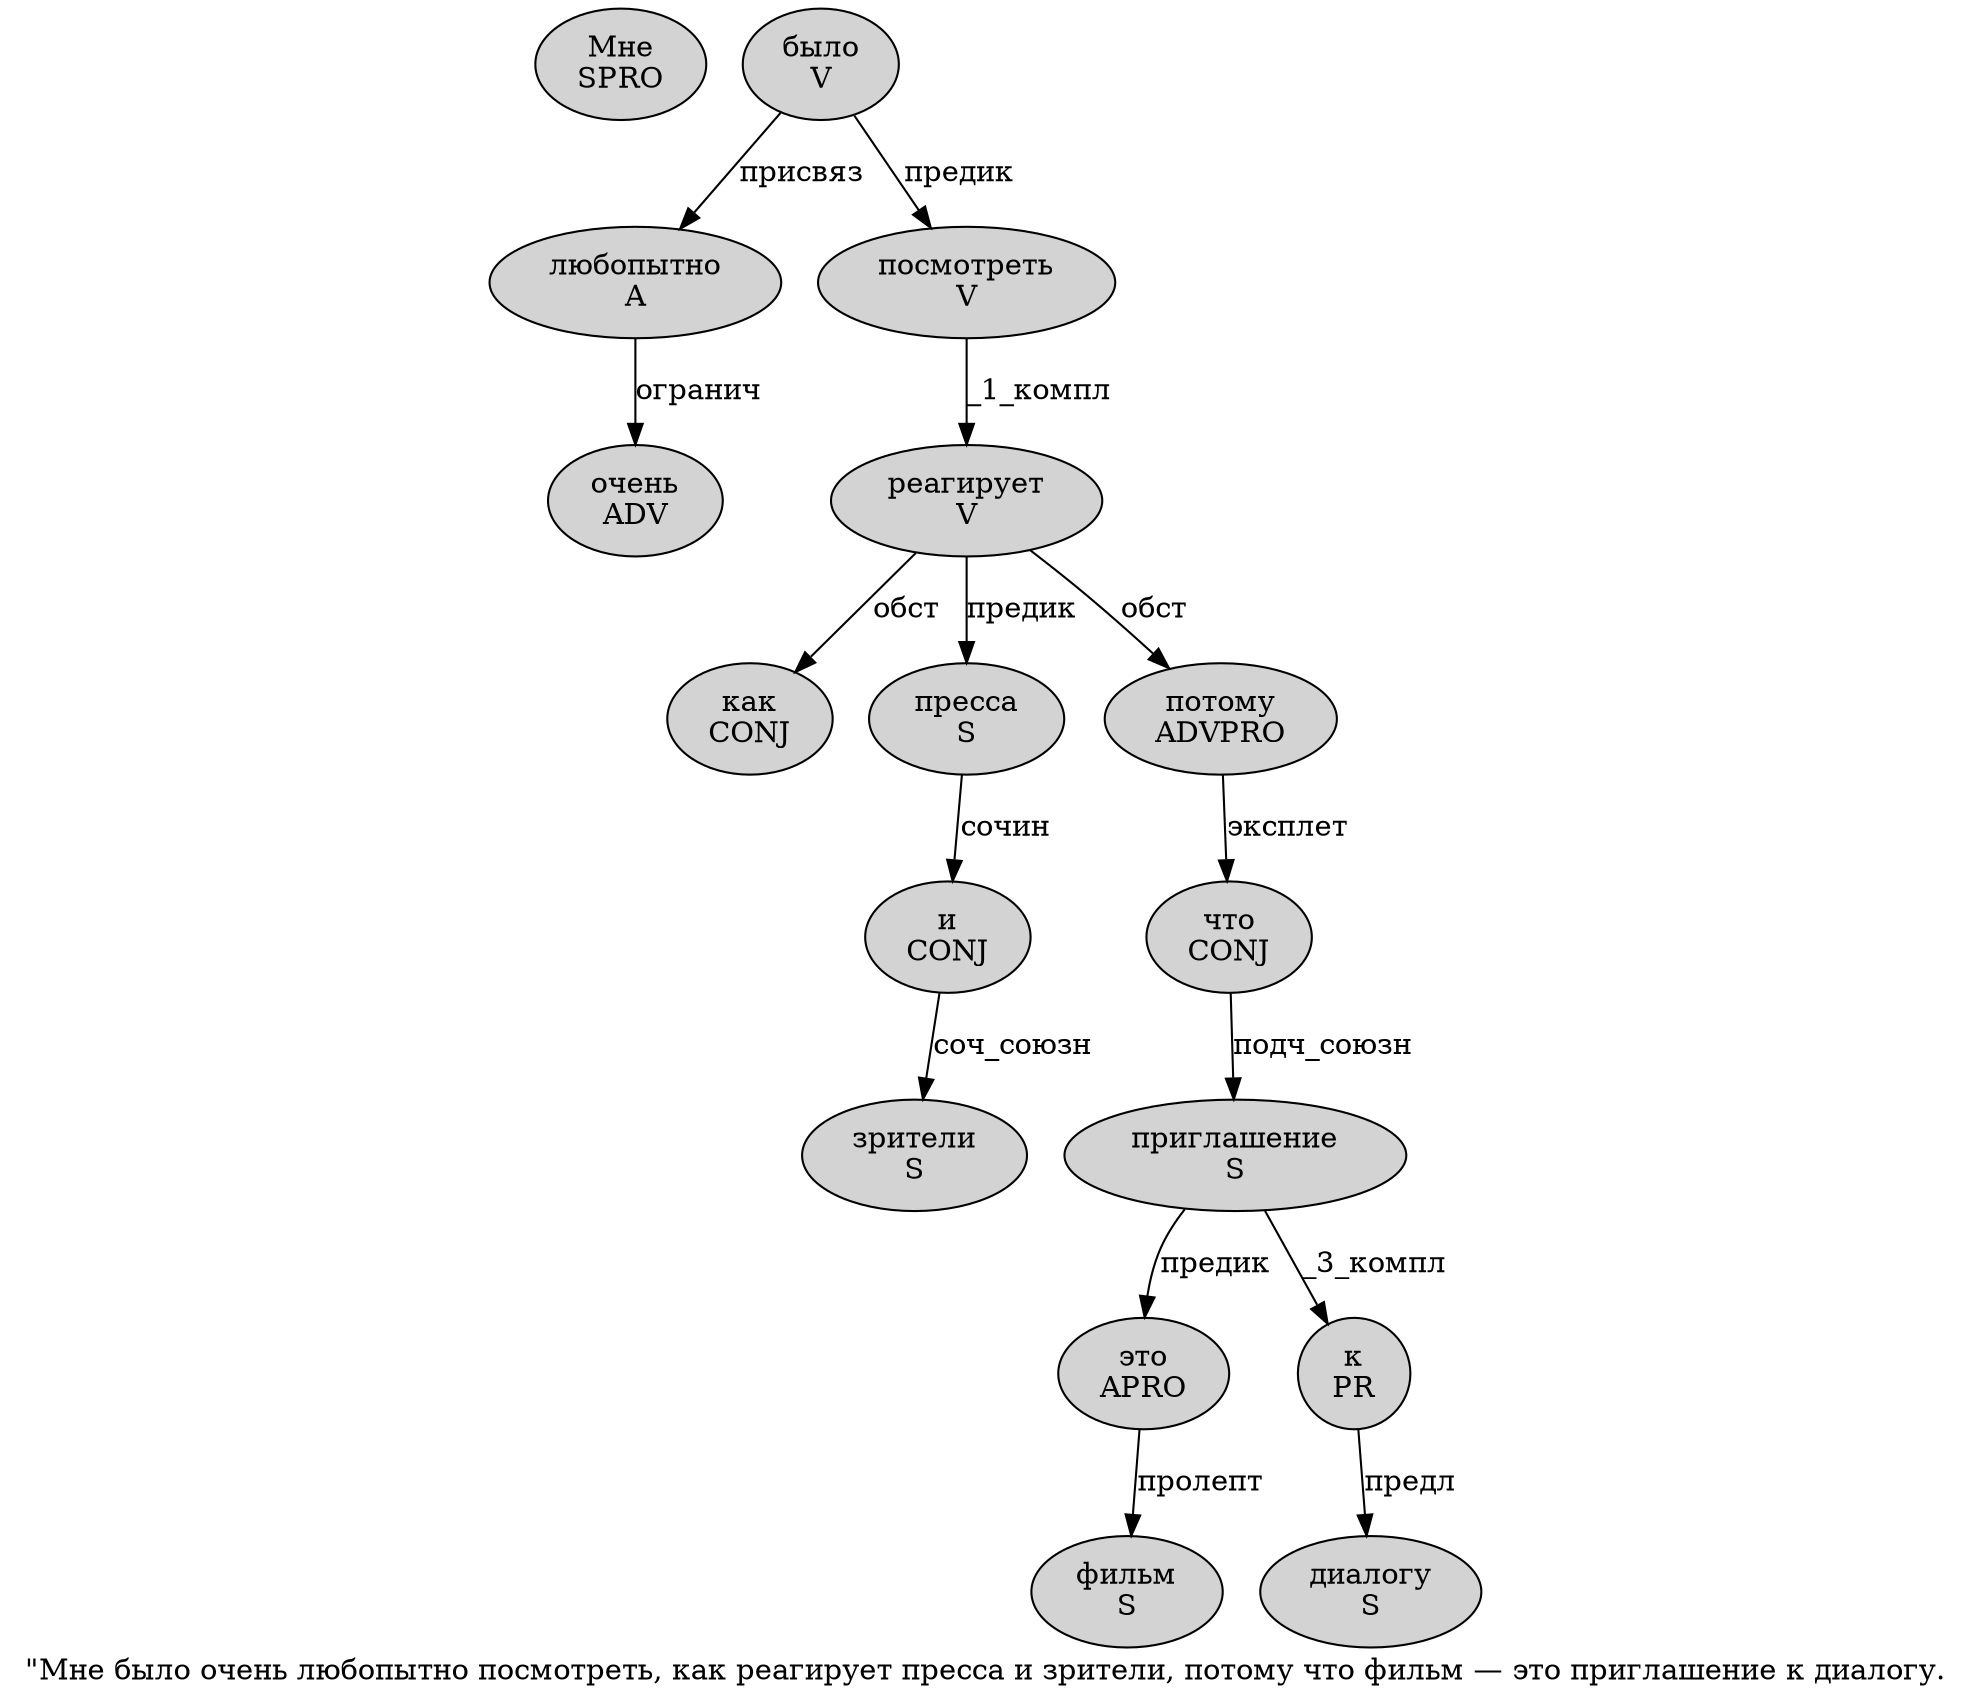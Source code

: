 digraph SENTENCE_428 {
	graph [label="\"Мне было очень любопытно посмотреть, как реагирует пресса и зрители, потому что фильм — это приглашение к диалогу."]
	node [style=filled]
		1 [label="Мне
SPRO" color="" fillcolor=lightgray penwidth=1 shape=ellipse]
		2 [label="было
V" color="" fillcolor=lightgray penwidth=1 shape=ellipse]
		3 [label="очень
ADV" color="" fillcolor=lightgray penwidth=1 shape=ellipse]
		4 [label="любопытно
A" color="" fillcolor=lightgray penwidth=1 shape=ellipse]
		5 [label="посмотреть
V" color="" fillcolor=lightgray penwidth=1 shape=ellipse]
		7 [label="как
CONJ" color="" fillcolor=lightgray penwidth=1 shape=ellipse]
		8 [label="реагирует
V" color="" fillcolor=lightgray penwidth=1 shape=ellipse]
		9 [label="пресса
S" color="" fillcolor=lightgray penwidth=1 shape=ellipse]
		10 [label="и
CONJ" color="" fillcolor=lightgray penwidth=1 shape=ellipse]
		11 [label="зрители
S" color="" fillcolor=lightgray penwidth=1 shape=ellipse]
		13 [label="потому
ADVPRO" color="" fillcolor=lightgray penwidth=1 shape=ellipse]
		14 [label="что
CONJ" color="" fillcolor=lightgray penwidth=1 shape=ellipse]
		15 [label="фильм
S" color="" fillcolor=lightgray penwidth=1 shape=ellipse]
		17 [label="это
APRO" color="" fillcolor=lightgray penwidth=1 shape=ellipse]
		18 [label="приглашение
S" color="" fillcolor=lightgray penwidth=1 shape=ellipse]
		19 [label="к
PR" color="" fillcolor=lightgray penwidth=1 shape=ellipse]
		20 [label="диалогу
S" color="" fillcolor=lightgray penwidth=1 shape=ellipse]
			14 -> 18 [label="подч_союзн"]
			9 -> 10 [label="сочин"]
			19 -> 20 [label="предл"]
			4 -> 3 [label="огранич"]
			5 -> 8 [label="_1_компл"]
			18 -> 17 [label="предик"]
			18 -> 19 [label="_3_компл"]
			10 -> 11 [label="соч_союзн"]
			13 -> 14 [label="эксплет"]
			8 -> 7 [label="обст"]
			8 -> 9 [label="предик"]
			8 -> 13 [label="обст"]
			2 -> 4 [label="присвяз"]
			2 -> 5 [label="предик"]
			17 -> 15 [label="пролепт"]
}